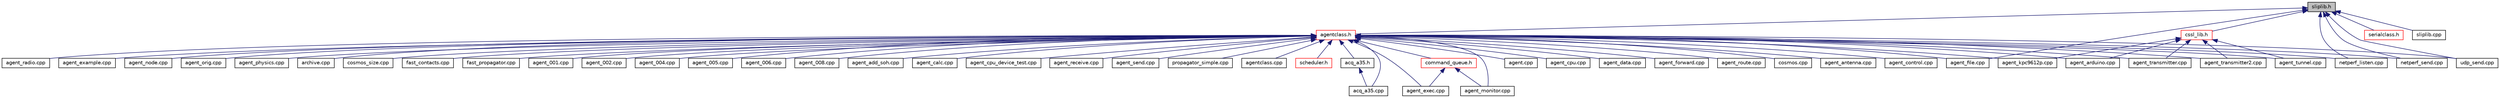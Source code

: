 digraph "sliplib.h"
{
 // INTERACTIVE_SVG=YES
  edge [fontname="Helvetica",fontsize="10",labelfontname="Helvetica",labelfontsize="10"];
  node [fontname="Helvetica",fontsize="10",shape=record];
  Node27 [label="sliplib.h",height=0.2,width=0.4,color="black", fillcolor="grey75", style="filled", fontcolor="black"];
  Node27 -> Node28 [dir="back",color="midnightblue",fontsize="10",style="solid",fontname="Helvetica"];
  Node28 [label="agentclass.h",height=0.2,width=0.4,color="red", fillcolor="white", style="filled",URL="$agentclass_8h.html",tooltip="Agent Server and Client header file. "];
  Node28 -> Node29 [dir="back",color="midnightblue",fontsize="10",style="solid",fontname="Helvetica"];
  Node29 [label="agent_001.cpp",height=0.2,width=0.4,color="black", fillcolor="white", style="filled",URL="$agent__001_8cpp.html"];
  Node28 -> Node30 [dir="back",color="midnightblue",fontsize="10",style="solid",fontname="Helvetica"];
  Node30 [label="agent_002.cpp",height=0.2,width=0.4,color="black", fillcolor="white", style="filled",URL="$agent__002_8cpp.html"];
  Node28 -> Node31 [dir="back",color="midnightblue",fontsize="10",style="solid",fontname="Helvetica"];
  Node31 [label="agent_004.cpp",height=0.2,width=0.4,color="black", fillcolor="white", style="filled",URL="$agent__004_8cpp.html"];
  Node28 -> Node32 [dir="back",color="midnightblue",fontsize="10",style="solid",fontname="Helvetica"];
  Node32 [label="agent_005.cpp",height=0.2,width=0.4,color="black", fillcolor="white", style="filled",URL="$agent__005_8cpp.html"];
  Node28 -> Node33 [dir="back",color="midnightblue",fontsize="10",style="solid",fontname="Helvetica"];
  Node33 [label="agent_006.cpp",height=0.2,width=0.4,color="black", fillcolor="white", style="filled",URL="$agent__006_8cpp.html"];
  Node28 -> Node34 [dir="back",color="midnightblue",fontsize="10",style="solid",fontname="Helvetica"];
  Node34 [label="agent_008.cpp",height=0.2,width=0.4,color="black", fillcolor="white", style="filled",URL="$agent__008_8cpp.html"];
  Node28 -> Node35 [dir="back",color="midnightblue",fontsize="10",style="solid",fontname="Helvetica"];
  Node35 [label="agent_add_soh.cpp",height=0.2,width=0.4,color="black", fillcolor="white", style="filled",URL="$agent__add__soh_8cpp.html"];
  Node28 -> Node36 [dir="back",color="midnightblue",fontsize="10",style="solid",fontname="Helvetica"];
  Node36 [label="agent_calc.cpp",height=0.2,width=0.4,color="black", fillcolor="white", style="filled",URL="$agent__calc_8cpp.html",tooltip="Demonstration calculator Agent. "];
  Node28 -> Node37 [dir="back",color="midnightblue",fontsize="10",style="solid",fontname="Helvetica"];
  Node37 [label="agent_cpu_device_test.cpp",height=0.2,width=0.4,color="black", fillcolor="white", style="filled",URL="$agent__cpu__device__test_8cpp.html"];
  Node28 -> Node38 [dir="back",color="midnightblue",fontsize="10",style="solid",fontname="Helvetica"];
  Node38 [label="agent_receive.cpp",height=0.2,width=0.4,color="black", fillcolor="white", style="filled",URL="$agent__receive_8cpp.html"];
  Node28 -> Node39 [dir="back",color="midnightblue",fontsize="10",style="solid",fontname="Helvetica"];
  Node39 [label="agent_send.cpp",height=0.2,width=0.4,color="black", fillcolor="white", style="filled",URL="$agent__send_8cpp.html"];
  Node28 -> Node40 [dir="back",color="midnightblue",fontsize="10",style="solid",fontname="Helvetica"];
  Node40 [label="propagator_simple.cpp",height=0.2,width=0.4,color="black", fillcolor="white", style="filled",URL="$propagator__simple_8cpp.html"];
  Node28 -> Node41 [dir="back",color="midnightblue",fontsize="10",style="solid",fontname="Helvetica"];
  Node41 [label="agentclass.cpp",height=0.2,width=0.4,color="black", fillcolor="white", style="filled",URL="$agentclass_8cpp.html",tooltip="Agent support functions. "];
  Node28 -> Node42 [dir="back",color="midnightblue",fontsize="10",style="solid",fontname="Helvetica"];
  Node42 [label="scheduler.h",height=0.2,width=0.4,color="red", fillcolor="white", style="filled",URL="$scheduler_8h.html",tooltip="Scheduler Class. "];
  Node28 -> Node45 [dir="back",color="midnightblue",fontsize="10",style="solid",fontname="Helvetica"];
  Node45 [label="acq_a35.cpp",height=0.2,width=0.4,color="black", fillcolor="white", style="filled",URL="$acq__a35_8cpp.html"];
  Node28 -> Node46 [dir="back",color="midnightblue",fontsize="10",style="solid",fontname="Helvetica"];
  Node46 [label="acq_a35.h",height=0.2,width=0.4,color="black", fillcolor="white", style="filled",URL="$acq__a35_8h.html"];
  Node46 -> Node45 [dir="back",color="midnightblue",fontsize="10",style="solid",fontname="Helvetica"];
  Node28 -> Node47 [dir="back",color="midnightblue",fontsize="10",style="solid",fontname="Helvetica"];
  Node47 [label="command_queue.h",height=0.2,width=0.4,color="red", fillcolor="white", style="filled",URL="$command__queue_8h.html",tooltip="Command Queue Class. "];
  Node47 -> Node49 [dir="back",color="midnightblue",fontsize="10",style="solid",fontname="Helvetica"];
  Node49 [label="agent_exec.cpp",height=0.2,width=0.4,color="black", fillcolor="white", style="filled",URL="$agent__exec_8cpp.html",tooltip="Executive Agent source file. "];
  Node47 -> Node50 [dir="back",color="midnightblue",fontsize="10",style="solid",fontname="Helvetica"];
  Node50 [label="agent_monitor.cpp",height=0.2,width=0.4,color="black", fillcolor="white", style="filled",URL="$agent__monitor_8cpp.html"];
  Node28 -> Node51 [dir="back",color="midnightblue",fontsize="10",style="solid",fontname="Helvetica"];
  Node51 [label="agent.cpp",height=0.2,width=0.4,color="black", fillcolor="white", style="filled",URL="$agent_8cpp.html",tooltip="Agent control program source. "];
  Node28 -> Node52 [dir="back",color="midnightblue",fontsize="10",style="solid",fontname="Helvetica"];
  Node52 [label="agent_cpu.cpp",height=0.2,width=0.4,color="black", fillcolor="white", style="filled",URL="$agent__cpu_8cpp.html"];
  Node28 -> Node53 [dir="back",color="midnightblue",fontsize="10",style="solid",fontname="Helvetica"];
  Node53 [label="agent_data.cpp",height=0.2,width=0.4,color="black", fillcolor="white", style="filled",URL="$agent__data_8cpp.html"];
  Node28 -> Node49 [dir="back",color="midnightblue",fontsize="10",style="solid",fontname="Helvetica"];
  Node28 -> Node54 [dir="back",color="midnightblue",fontsize="10",style="solid",fontname="Helvetica"];
  Node54 [label="agent_file.cpp",height=0.2,width=0.4,color="black", fillcolor="white", style="filled",URL="$agent__file_8cpp.html",tooltip="File Transfer Agent source file. "];
  Node28 -> Node55 [dir="back",color="midnightblue",fontsize="10",style="solid",fontname="Helvetica"];
  Node55 [label="agent_forward.cpp",height=0.2,width=0.4,color="black", fillcolor="white", style="filled",URL="$agent__forward_8cpp.html"];
  Node28 -> Node50 [dir="back",color="midnightblue",fontsize="10",style="solid",fontname="Helvetica"];
  Node28 -> Node56 [dir="back",color="midnightblue",fontsize="10",style="solid",fontname="Helvetica"];
  Node56 [label="agent_route.cpp",height=0.2,width=0.4,color="black", fillcolor="white", style="filled",URL="$agent__route_8cpp.html"];
  Node28 -> Node57 [dir="back",color="midnightblue",fontsize="10",style="solid",fontname="Helvetica"];
  Node57 [label="agent_tunnel.cpp",height=0.2,width=0.4,color="black", fillcolor="white", style="filled",URL="$agent__tunnel_8cpp.html"];
  Node28 -> Node58 [dir="back",color="midnightblue",fontsize="10",style="solid",fontname="Helvetica"];
  Node58 [label="cosmos.cpp",height=0.2,width=0.4,color="black", fillcolor="white", style="filled",URL="$cosmos_8cpp.html"];
  Node28 -> Node59 [dir="back",color="midnightblue",fontsize="10",style="solid",fontname="Helvetica"];
  Node59 [label="agent_antenna.cpp",height=0.2,width=0.4,color="black", fillcolor="white", style="filled",URL="$agent__antenna_8cpp.html",tooltip="Agent Antenna for Satellite Ground Station. "];
  Node28 -> Node60 [dir="back",color="midnightblue",fontsize="10",style="solid",fontname="Helvetica"];
  Node60 [label="agent_control.cpp",height=0.2,width=0.4,color="black", fillcolor="white", style="filled",URL="$agent__control_8cpp.html",tooltip="Agent Control for Satellite Ground Station. "];
  Node28 -> Node61 [dir="back",color="midnightblue",fontsize="10",style="solid",fontname="Helvetica"];
  Node61 [label="agent_kpc9612p.cpp",height=0.2,width=0.4,color="black", fillcolor="white", style="filled",URL="$agent__kpc9612p_8cpp.html"];
  Node28 -> Node62 [dir="back",color="midnightblue",fontsize="10",style="solid",fontname="Helvetica"];
  Node62 [label="agent_radio.cpp",height=0.2,width=0.4,color="black", fillcolor="white", style="filled",URL="$agent__radio_8cpp.html",tooltip="Agent Radio for Satellite Ground Station. "];
  Node28 -> Node63 [dir="back",color="midnightblue",fontsize="10",style="solid",fontname="Helvetica"];
  Node63 [label="agent_arduino.cpp",height=0.2,width=0.4,color="black", fillcolor="white", style="filled",URL="$agent__arduino_8cpp.html"];
  Node28 -> Node64 [dir="back",color="midnightblue",fontsize="10",style="solid",fontname="Helvetica"];
  Node64 [label="agent_example.cpp",height=0.2,width=0.4,color="black", fillcolor="white", style="filled",URL="$agent__example_8cpp.html"];
  Node28 -> Node65 [dir="back",color="midnightblue",fontsize="10",style="solid",fontname="Helvetica"];
  Node65 [label="agent_node.cpp",height=0.2,width=0.4,color="black", fillcolor="white", style="filled",URL="$agent__node_8cpp.html"];
  Node28 -> Node66 [dir="back",color="midnightblue",fontsize="10",style="solid",fontname="Helvetica"];
  Node66 [label="agent_orig.cpp",height=0.2,width=0.4,color="black", fillcolor="white", style="filled",URL="$agent__orig_8cpp.html"];
  Node28 -> Node67 [dir="back",color="midnightblue",fontsize="10",style="solid",fontname="Helvetica"];
  Node67 [label="agent_physics.cpp",height=0.2,width=0.4,color="black", fillcolor="white", style="filled",URL="$agent__physics_8cpp.html"];
  Node28 -> Node68 [dir="back",color="midnightblue",fontsize="10",style="solid",fontname="Helvetica"];
  Node68 [label="agent_transmitter.cpp",height=0.2,width=0.4,color="black", fillcolor="white", style="filled",URL="$agent__transmitter_8cpp.html"];
  Node28 -> Node69 [dir="back",color="midnightblue",fontsize="10",style="solid",fontname="Helvetica"];
  Node69 [label="agent_transmitter2.cpp",height=0.2,width=0.4,color="black", fillcolor="white", style="filled",URL="$agent__transmitter2_8cpp.html"];
  Node28 -> Node70 [dir="back",color="midnightblue",fontsize="10",style="solid",fontname="Helvetica"];
  Node70 [label="archive.cpp",height=0.2,width=0.4,color="black", fillcolor="white", style="filled",URL="$archive_8cpp.html"];
  Node28 -> Node71 [dir="back",color="midnightblue",fontsize="10",style="solid",fontname="Helvetica"];
  Node71 [label="cosmos_size.cpp",height=0.2,width=0.4,color="black", fillcolor="white", style="filled",URL="$cosmos__size_8cpp.html"];
  Node28 -> Node72 [dir="back",color="midnightblue",fontsize="10",style="solid",fontname="Helvetica"];
  Node72 [label="fast_contacts.cpp",height=0.2,width=0.4,color="black", fillcolor="white", style="filled",URL="$fast__contacts_8cpp.html"];
  Node28 -> Node73 [dir="back",color="midnightblue",fontsize="10",style="solid",fontname="Helvetica"];
  Node73 [label="fast_propagator.cpp",height=0.2,width=0.4,color="black", fillcolor="white", style="filled",URL="$fast__propagator_8cpp.html"];
  Node28 -> Node77 [dir="back",color="midnightblue",fontsize="10",style="solid",fontname="Helvetica"];
  Node77 [label="netperf_listen.cpp",height=0.2,width=0.4,color="black", fillcolor="white", style="filled",URL="$netperf__listen_8cpp.html"];
  Node28 -> Node78 [dir="back",color="midnightblue",fontsize="10",style="solid",fontname="Helvetica"];
  Node78 [label="netperf_send.cpp",height=0.2,width=0.4,color="black", fillcolor="white", style="filled",URL="$netperf__send_8cpp.html"];
  Node28 -> Node81 [dir="back",color="midnightblue",fontsize="10",style="solid",fontname="Helvetica"];
  Node81 [label="udp_send.cpp",height=0.2,width=0.4,color="black", fillcolor="white", style="filled",URL="$udp__send_8cpp.html"];
  Node27 -> Node82 [dir="back",color="midnightblue",fontsize="10",style="solid",fontname="Helvetica"];
  Node82 [label="cssl_lib.h",height=0.2,width=0.4,color="red", fillcolor="white", style="filled",URL="$cssl__lib_8h.html",tooltip="Simple Serial library header file. "];
  Node82 -> Node57 [dir="back",color="midnightblue",fontsize="10",style="solid",fontname="Helvetica"];
  Node82 -> Node61 [dir="back",color="midnightblue",fontsize="10",style="solid",fontname="Helvetica"];
  Node82 -> Node63 [dir="back",color="midnightblue",fontsize="10",style="solid",fontname="Helvetica"];
  Node82 -> Node68 [dir="back",color="midnightblue",fontsize="10",style="solid",fontname="Helvetica"];
  Node82 -> Node69 [dir="back",color="midnightblue",fontsize="10",style="solid",fontname="Helvetica"];
  Node27 -> Node110 [dir="back",color="midnightblue",fontsize="10",style="solid",fontname="Helvetica"];
  Node110 [label="serialclass.h",height=0.2,width=0.4,color="red", fillcolor="white", style="filled",URL="$serialclass_8h.html"];
  Node27 -> Node113 [dir="back",color="midnightblue",fontsize="10",style="solid",fontname="Helvetica"];
  Node113 [label="sliplib.cpp",height=0.2,width=0.4,color="black", fillcolor="white", style="filled",URL="$sliplib_8cpp.html",tooltip="Support functions for COSMOS SLIP encoding. "];
  Node27 -> Node54 [dir="back",color="midnightblue",fontsize="10",style="solid",fontname="Helvetica"];
  Node27 -> Node77 [dir="back",color="midnightblue",fontsize="10",style="solid",fontname="Helvetica"];
  Node27 -> Node78 [dir="back",color="midnightblue",fontsize="10",style="solid",fontname="Helvetica"];
  Node27 -> Node81 [dir="back",color="midnightblue",fontsize="10",style="solid",fontname="Helvetica"];
}
